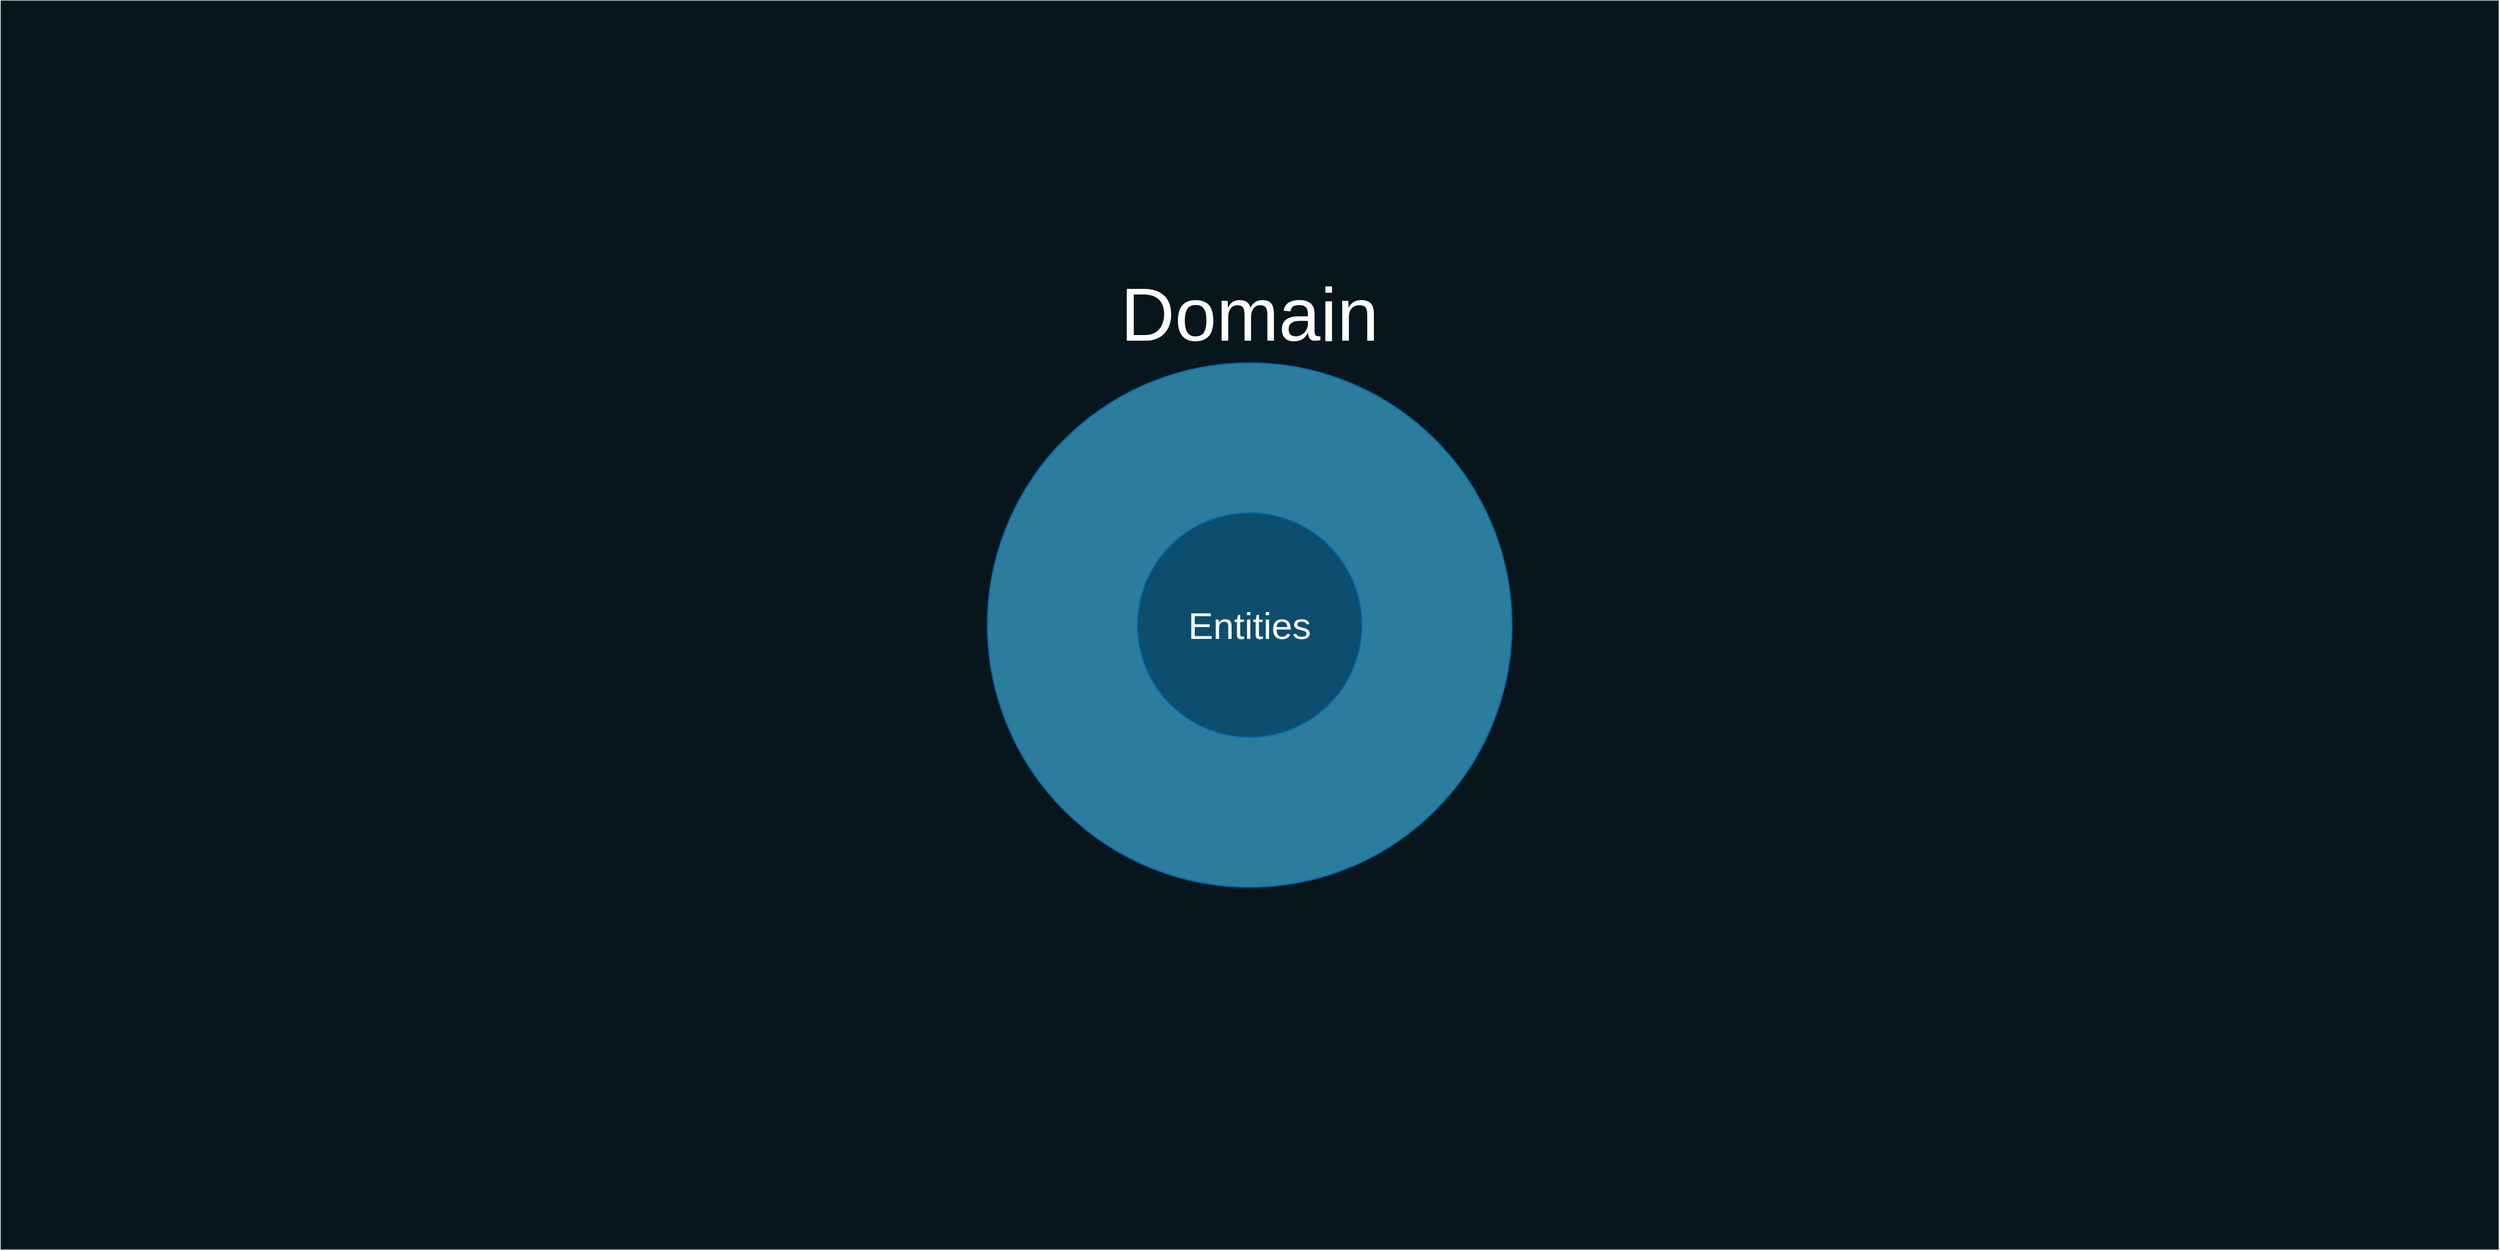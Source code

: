 <mxfile version="13.2.4" type="device"><diagram name="Page-1" id="b5b7bab2-c9e2-2cf4-8b2a-24fd1a2a6d21"><mxGraphModel dx="4653" dy="2781" grid="1" gridSize="10" guides="1" tooltips="1" connect="1" arrows="1" fold="1" page="1" pageScale="1" pageWidth="827" pageHeight="1169" background="#ffffff" math="0" shadow="0"><root><mxCell id="0"/><mxCell id="1" parent="0"/><mxCell id="crDRbli0xWPwZ9U8P9Jx-28" value="" style="rounded=0;whiteSpace=wrap;html=1;fillColor=#07161C;fontSize=30;fontColor=#FFFFFF;strokeColor=#0C242E;" parent="1" vertex="1"><mxGeometry x="-2440" y="-503.12" width="2000" height="1000" as="geometry"/></mxCell><mxCell id="_EGAsoAak9SYvV-V4DN7-1" value="&lt;font style=&quot;font-size: 60px&quot;&gt;Domain&lt;/font&gt;" style="ellipse;whiteSpace=wrap;html=1;aspect=fixed;fillColor=#2C7C9E;fontSize=30;labelPosition=center;verticalLabelPosition=top;align=center;verticalAlign=bottom;strokeColor=#006EAF;fontColor=#ffffff;" vertex="1" parent="1"><mxGeometry x="-1650" y="-213.12" width="420" height="420" as="geometry"/></mxCell><mxCell id="crDRbli0xWPwZ9U8P9Jx-2" value="&lt;span style=&quot;font-weight: normal&quot;&gt;Entities&lt;/span&gt;" style="ellipse;whiteSpace=wrap;html=1;aspect=fixed;fillColor=#0D4E6E;fontSize=30;fontStyle=1;strokeColor=#006EAF;fontColor=#ffffff;" parent="1" vertex="1"><mxGeometry x="-1530" y="-93.12" width="180" height="180" as="geometry"/></mxCell></root></mxGraphModel></diagram></mxfile>